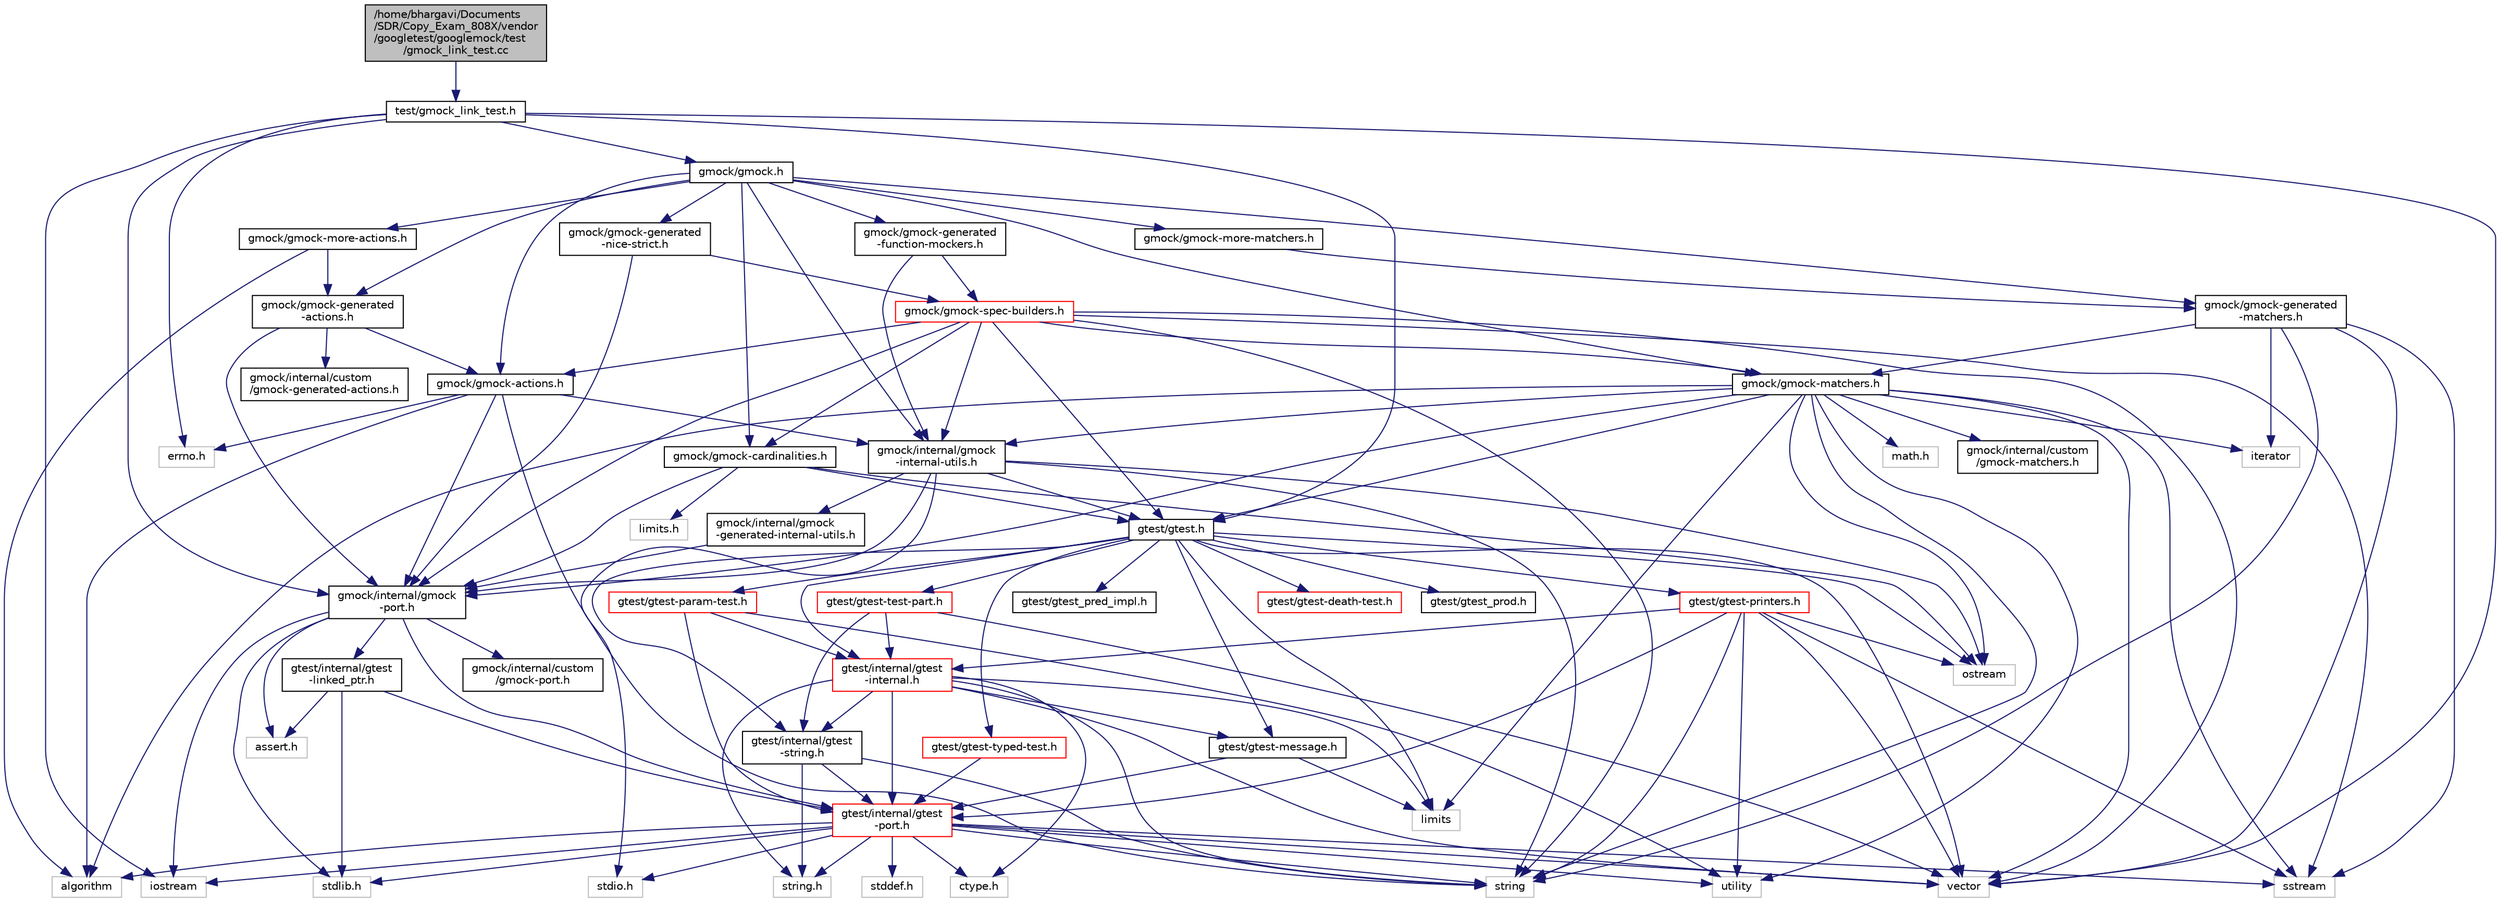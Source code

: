 digraph "/home/bhargavi/Documents/SDR/Copy_Exam_808X/vendor/googletest/googlemock/test/gmock_link_test.cc"
{
  edge [fontname="Helvetica",fontsize="10",labelfontname="Helvetica",labelfontsize="10"];
  node [fontname="Helvetica",fontsize="10",shape=record];
  Node1 [label="/home/bhargavi/Documents\l/SDR/Copy_Exam_808X/vendor\l/googletest/googlemock/test\l/gmock_link_test.cc",height=0.2,width=0.4,color="black", fillcolor="grey75", style="filled", fontcolor="black"];
  Node1 -> Node2 [color="midnightblue",fontsize="10",style="solid"];
  Node2 [label="test/gmock_link_test.h",height=0.2,width=0.4,color="black", fillcolor="white", style="filled",URL="$gmock__link__test_8h.html"];
  Node2 -> Node3 [color="midnightblue",fontsize="10",style="solid"];
  Node3 [label="gmock/gmock.h",height=0.2,width=0.4,color="black", fillcolor="white", style="filled",URL="$gmock_8h.html"];
  Node3 -> Node4 [color="midnightblue",fontsize="10",style="solid"];
  Node4 [label="gmock/gmock-actions.h",height=0.2,width=0.4,color="black", fillcolor="white", style="filled",URL="$gmock-actions_8h.html"];
  Node4 -> Node5 [color="midnightblue",fontsize="10",style="solid"];
  Node5 [label="errno.h",height=0.2,width=0.4,color="grey75", fillcolor="white", style="filled"];
  Node4 -> Node6 [color="midnightblue",fontsize="10",style="solid"];
  Node6 [label="algorithm",height=0.2,width=0.4,color="grey75", fillcolor="white", style="filled"];
  Node4 -> Node7 [color="midnightblue",fontsize="10",style="solid"];
  Node7 [label="string",height=0.2,width=0.4,color="grey75", fillcolor="white", style="filled"];
  Node4 -> Node8 [color="midnightblue",fontsize="10",style="solid"];
  Node8 [label="gmock/internal/gmock\l-internal-utils.h",height=0.2,width=0.4,color="black", fillcolor="white", style="filled",URL="$gmock-internal-utils_8h.html"];
  Node8 -> Node9 [color="midnightblue",fontsize="10",style="solid"];
  Node9 [label="stdio.h",height=0.2,width=0.4,color="grey75", fillcolor="white", style="filled"];
  Node8 -> Node10 [color="midnightblue",fontsize="10",style="solid"];
  Node10 [label="ostream",height=0.2,width=0.4,color="grey75", fillcolor="white", style="filled"];
  Node8 -> Node7 [color="midnightblue",fontsize="10",style="solid"];
  Node8 -> Node11 [color="midnightblue",fontsize="10",style="solid"];
  Node11 [label="gmock/internal/gmock\l-generated-internal-utils.h",height=0.2,width=0.4,color="black", fillcolor="white", style="filled",URL="$gmock-generated-internal-utils_8h.html"];
  Node11 -> Node12 [color="midnightblue",fontsize="10",style="solid"];
  Node12 [label="gmock/internal/gmock\l-port.h",height=0.2,width=0.4,color="black", fillcolor="white", style="filled",URL="$gmock-port_8h.html"];
  Node12 -> Node13 [color="midnightblue",fontsize="10",style="solid"];
  Node13 [label="assert.h",height=0.2,width=0.4,color="grey75", fillcolor="white", style="filled"];
  Node12 -> Node14 [color="midnightblue",fontsize="10",style="solid"];
  Node14 [label="stdlib.h",height=0.2,width=0.4,color="grey75", fillcolor="white", style="filled"];
  Node12 -> Node15 [color="midnightblue",fontsize="10",style="solid"];
  Node15 [label="iostream",height=0.2,width=0.4,color="grey75", fillcolor="white", style="filled"];
  Node12 -> Node16 [color="midnightblue",fontsize="10",style="solid"];
  Node16 [label="gtest/internal/gtest\l-linked_ptr.h",height=0.2,width=0.4,color="black", fillcolor="white", style="filled",URL="$gtest-linked__ptr_8h.html"];
  Node16 -> Node14 [color="midnightblue",fontsize="10",style="solid"];
  Node16 -> Node13 [color="midnightblue",fontsize="10",style="solid"];
  Node16 -> Node17 [color="midnightblue",fontsize="10",style="solid"];
  Node17 [label="gtest/internal/gtest\l-port.h",height=0.2,width=0.4,color="red", fillcolor="white", style="filled",URL="$gtest-port_8h.html"];
  Node17 -> Node18 [color="midnightblue",fontsize="10",style="solid"];
  Node18 [label="ctype.h",height=0.2,width=0.4,color="grey75", fillcolor="white", style="filled"];
  Node17 -> Node19 [color="midnightblue",fontsize="10",style="solid"];
  Node19 [label="stddef.h",height=0.2,width=0.4,color="grey75", fillcolor="white", style="filled"];
  Node17 -> Node14 [color="midnightblue",fontsize="10",style="solid"];
  Node17 -> Node9 [color="midnightblue",fontsize="10",style="solid"];
  Node17 -> Node20 [color="midnightblue",fontsize="10",style="solid"];
  Node20 [label="string.h",height=0.2,width=0.4,color="grey75", fillcolor="white", style="filled"];
  Node17 -> Node6 [color="midnightblue",fontsize="10",style="solid"];
  Node17 -> Node15 [color="midnightblue",fontsize="10",style="solid"];
  Node17 -> Node21 [color="midnightblue",fontsize="10",style="solid"];
  Node21 [label="sstream",height=0.2,width=0.4,color="grey75", fillcolor="white", style="filled"];
  Node17 -> Node7 [color="midnightblue",fontsize="10",style="solid"];
  Node17 -> Node22 [color="midnightblue",fontsize="10",style="solid"];
  Node22 [label="utility",height=0.2,width=0.4,color="grey75", fillcolor="white", style="filled"];
  Node17 -> Node23 [color="midnightblue",fontsize="10",style="solid"];
  Node23 [label="vector",height=0.2,width=0.4,color="grey75", fillcolor="white", style="filled"];
  Node12 -> Node17 [color="midnightblue",fontsize="10",style="solid"];
  Node12 -> Node24 [color="midnightblue",fontsize="10",style="solid"];
  Node24 [label="gmock/internal/custom\l/gmock-port.h",height=0.2,width=0.4,color="black", fillcolor="white", style="filled",URL="$custom_2gmock-port_8h.html"];
  Node8 -> Node12 [color="midnightblue",fontsize="10",style="solid"];
  Node8 -> Node25 [color="midnightblue",fontsize="10",style="solid"];
  Node25 [label="gtest/gtest.h",height=0.2,width=0.4,color="black", fillcolor="white", style="filled",URL="$gtest_8h.html"];
  Node25 -> Node26 [color="midnightblue",fontsize="10",style="solid"];
  Node26 [label="limits",height=0.2,width=0.4,color="grey75", fillcolor="white", style="filled"];
  Node25 -> Node10 [color="midnightblue",fontsize="10",style="solid"];
  Node25 -> Node23 [color="midnightblue",fontsize="10",style="solid"];
  Node25 -> Node27 [color="midnightblue",fontsize="10",style="solid"];
  Node27 [label="gtest/internal/gtest\l-internal.h",height=0.2,width=0.4,color="red", fillcolor="white", style="filled",URL="$gtest-internal_8h.html"];
  Node27 -> Node17 [color="midnightblue",fontsize="10",style="solid"];
  Node27 -> Node18 [color="midnightblue",fontsize="10",style="solid"];
  Node27 -> Node20 [color="midnightblue",fontsize="10",style="solid"];
  Node27 -> Node26 [color="midnightblue",fontsize="10",style="solid"];
  Node27 -> Node7 [color="midnightblue",fontsize="10",style="solid"];
  Node27 -> Node23 [color="midnightblue",fontsize="10",style="solid"];
  Node27 -> Node28 [color="midnightblue",fontsize="10",style="solid"];
  Node28 [label="gtest/gtest-message.h",height=0.2,width=0.4,color="black", fillcolor="white", style="filled",URL="$gtest-message_8h.html"];
  Node28 -> Node26 [color="midnightblue",fontsize="10",style="solid"];
  Node28 -> Node17 [color="midnightblue",fontsize="10",style="solid"];
  Node27 -> Node29 [color="midnightblue",fontsize="10",style="solid"];
  Node29 [label="gtest/internal/gtest\l-string.h",height=0.2,width=0.4,color="black", fillcolor="white", style="filled",URL="$gtest-string_8h.html"];
  Node29 -> Node20 [color="midnightblue",fontsize="10",style="solid"];
  Node29 -> Node7 [color="midnightblue",fontsize="10",style="solid"];
  Node29 -> Node17 [color="midnightblue",fontsize="10",style="solid"];
  Node25 -> Node29 [color="midnightblue",fontsize="10",style="solid"];
  Node25 -> Node30 [color="midnightblue",fontsize="10",style="solid"];
  Node30 [label="gtest/gtest-death-test.h",height=0.2,width=0.4,color="red", fillcolor="white", style="filled",URL="$gtest-death-test_8h.html"];
  Node25 -> Node28 [color="midnightblue",fontsize="10",style="solid"];
  Node25 -> Node31 [color="midnightblue",fontsize="10",style="solid"];
  Node31 [label="gtest/gtest-param-test.h",height=0.2,width=0.4,color="red", fillcolor="white", style="filled",URL="$gtest-param-test_8h.html"];
  Node31 -> Node17 [color="midnightblue",fontsize="10",style="solid"];
  Node31 -> Node22 [color="midnightblue",fontsize="10",style="solid"];
  Node31 -> Node27 [color="midnightblue",fontsize="10",style="solid"];
  Node25 -> Node32 [color="midnightblue",fontsize="10",style="solid"];
  Node32 [label="gtest/gtest-printers.h",height=0.2,width=0.4,color="red", fillcolor="white", style="filled",URL="$gtest-printers_8h.html"];
  Node32 -> Node10 [color="midnightblue",fontsize="10",style="solid"];
  Node32 -> Node21 [color="midnightblue",fontsize="10",style="solid"];
  Node32 -> Node7 [color="midnightblue",fontsize="10",style="solid"];
  Node32 -> Node22 [color="midnightblue",fontsize="10",style="solid"];
  Node32 -> Node23 [color="midnightblue",fontsize="10",style="solid"];
  Node32 -> Node17 [color="midnightblue",fontsize="10",style="solid"];
  Node32 -> Node27 [color="midnightblue",fontsize="10",style="solid"];
  Node25 -> Node33 [color="midnightblue",fontsize="10",style="solid"];
  Node33 [label="gtest/gtest_prod.h",height=0.2,width=0.4,color="black", fillcolor="white", style="filled",URL="$gtest__prod_8h.html"];
  Node25 -> Node34 [color="midnightblue",fontsize="10",style="solid"];
  Node34 [label="gtest/gtest-test-part.h",height=0.2,width=0.4,color="red", fillcolor="white", style="filled",URL="$gtest-test-part_8h.html"];
  Node34 -> Node23 [color="midnightblue",fontsize="10",style="solid"];
  Node34 -> Node27 [color="midnightblue",fontsize="10",style="solid"];
  Node34 -> Node29 [color="midnightblue",fontsize="10",style="solid"];
  Node25 -> Node35 [color="midnightblue",fontsize="10",style="solid"];
  Node35 [label="gtest/gtest-typed-test.h",height=0.2,width=0.4,color="red", fillcolor="white", style="filled",URL="$gtest-typed-test_8h.html"];
  Node35 -> Node17 [color="midnightblue",fontsize="10",style="solid"];
  Node25 -> Node36 [color="midnightblue",fontsize="10",style="solid"];
  Node36 [label="gtest/gtest_pred_impl.h",height=0.2,width=0.4,color="black", fillcolor="white", style="filled",URL="$gtest__pred__impl_8h.html"];
  Node4 -> Node12 [color="midnightblue",fontsize="10",style="solid"];
  Node3 -> Node37 [color="midnightblue",fontsize="10",style="solid"];
  Node37 [label="gmock/gmock-cardinalities.h",height=0.2,width=0.4,color="black", fillcolor="white", style="filled",URL="$gmock-cardinalities_8h.html"];
  Node37 -> Node38 [color="midnightblue",fontsize="10",style="solid"];
  Node38 [label="limits.h",height=0.2,width=0.4,color="grey75", fillcolor="white", style="filled"];
  Node37 -> Node10 [color="midnightblue",fontsize="10",style="solid"];
  Node37 -> Node12 [color="midnightblue",fontsize="10",style="solid"];
  Node37 -> Node25 [color="midnightblue",fontsize="10",style="solid"];
  Node3 -> Node39 [color="midnightblue",fontsize="10",style="solid"];
  Node39 [label="gmock/gmock-generated\l-actions.h",height=0.2,width=0.4,color="black", fillcolor="white", style="filled",URL="$gmock-generated-actions_8h.html"];
  Node39 -> Node4 [color="midnightblue",fontsize="10",style="solid"];
  Node39 -> Node12 [color="midnightblue",fontsize="10",style="solid"];
  Node39 -> Node40 [color="midnightblue",fontsize="10",style="solid"];
  Node40 [label="gmock/internal/custom\l/gmock-generated-actions.h",height=0.2,width=0.4,color="black", fillcolor="white", style="filled",URL="$internal_2custom_2gmock-generated-actions_8h.html"];
  Node3 -> Node41 [color="midnightblue",fontsize="10",style="solid"];
  Node41 [label="gmock/gmock-generated\l-function-mockers.h",height=0.2,width=0.4,color="black", fillcolor="white", style="filled",URL="$gmock-generated-function-mockers_8h.html"];
  Node41 -> Node42 [color="midnightblue",fontsize="10",style="solid"];
  Node42 [label="gmock/gmock-spec-builders.h",height=0.2,width=0.4,color="red", fillcolor="white", style="filled",URL="$gmock-spec-builders_8h.html"];
  Node42 -> Node21 [color="midnightblue",fontsize="10",style="solid"];
  Node42 -> Node7 [color="midnightblue",fontsize="10",style="solid"];
  Node42 -> Node23 [color="midnightblue",fontsize="10",style="solid"];
  Node42 -> Node4 [color="midnightblue",fontsize="10",style="solid"];
  Node42 -> Node37 [color="midnightblue",fontsize="10",style="solid"];
  Node42 -> Node43 [color="midnightblue",fontsize="10",style="solid"];
  Node43 [label="gmock/gmock-matchers.h",height=0.2,width=0.4,color="black", fillcolor="white", style="filled",URL="$gmock-matchers_8h.html"];
  Node43 -> Node44 [color="midnightblue",fontsize="10",style="solid"];
  Node44 [label="math.h",height=0.2,width=0.4,color="grey75", fillcolor="white", style="filled"];
  Node43 -> Node6 [color="midnightblue",fontsize="10",style="solid"];
  Node43 -> Node45 [color="midnightblue",fontsize="10",style="solid"];
  Node45 [label="iterator",height=0.2,width=0.4,color="grey75", fillcolor="white", style="filled"];
  Node43 -> Node26 [color="midnightblue",fontsize="10",style="solid"];
  Node43 -> Node10 [color="midnightblue",fontsize="10",style="solid"];
  Node43 -> Node21 [color="midnightblue",fontsize="10",style="solid"];
  Node43 -> Node7 [color="midnightblue",fontsize="10",style="solid"];
  Node43 -> Node22 [color="midnightblue",fontsize="10",style="solid"];
  Node43 -> Node23 [color="midnightblue",fontsize="10",style="solid"];
  Node43 -> Node8 [color="midnightblue",fontsize="10",style="solid"];
  Node43 -> Node12 [color="midnightblue",fontsize="10",style="solid"];
  Node43 -> Node25 [color="midnightblue",fontsize="10",style="solid"];
  Node43 -> Node46 [color="midnightblue",fontsize="10",style="solid"];
  Node46 [label="gmock/internal/custom\l/gmock-matchers.h",height=0.2,width=0.4,color="black", fillcolor="white", style="filled",URL="$internal_2custom_2gmock-matchers_8h.html"];
  Node42 -> Node8 [color="midnightblue",fontsize="10",style="solid"];
  Node42 -> Node12 [color="midnightblue",fontsize="10",style="solid"];
  Node42 -> Node25 [color="midnightblue",fontsize="10",style="solid"];
  Node41 -> Node8 [color="midnightblue",fontsize="10",style="solid"];
  Node3 -> Node47 [color="midnightblue",fontsize="10",style="solid"];
  Node47 [label="gmock/gmock-generated\l-nice-strict.h",height=0.2,width=0.4,color="black", fillcolor="white", style="filled",URL="$gmock-generated-nice-strict_8h.html"];
  Node47 -> Node42 [color="midnightblue",fontsize="10",style="solid"];
  Node47 -> Node12 [color="midnightblue",fontsize="10",style="solid"];
  Node3 -> Node48 [color="midnightblue",fontsize="10",style="solid"];
  Node48 [label="gmock/gmock-generated\l-matchers.h",height=0.2,width=0.4,color="black", fillcolor="white", style="filled",URL="$gmock-generated-matchers_8h.html"];
  Node48 -> Node45 [color="midnightblue",fontsize="10",style="solid"];
  Node48 -> Node21 [color="midnightblue",fontsize="10",style="solid"];
  Node48 -> Node7 [color="midnightblue",fontsize="10",style="solid"];
  Node48 -> Node23 [color="midnightblue",fontsize="10",style="solid"];
  Node48 -> Node43 [color="midnightblue",fontsize="10",style="solid"];
  Node3 -> Node43 [color="midnightblue",fontsize="10",style="solid"];
  Node3 -> Node49 [color="midnightblue",fontsize="10",style="solid"];
  Node49 [label="gmock/gmock-more-actions.h",height=0.2,width=0.4,color="black", fillcolor="white", style="filled",URL="$gmock-more-actions_8h.html"];
  Node49 -> Node6 [color="midnightblue",fontsize="10",style="solid"];
  Node49 -> Node39 [color="midnightblue",fontsize="10",style="solid"];
  Node3 -> Node50 [color="midnightblue",fontsize="10",style="solid"];
  Node50 [label="gmock/gmock-more-matchers.h",height=0.2,width=0.4,color="black", fillcolor="white", style="filled",URL="$gmock-more-matchers_8h.html"];
  Node50 -> Node48 [color="midnightblue",fontsize="10",style="solid"];
  Node3 -> Node8 [color="midnightblue",fontsize="10",style="solid"];
  Node2 -> Node5 [color="midnightblue",fontsize="10",style="solid"];
  Node2 -> Node12 [color="midnightblue",fontsize="10",style="solid"];
  Node2 -> Node25 [color="midnightblue",fontsize="10",style="solid"];
  Node2 -> Node15 [color="midnightblue",fontsize="10",style="solid"];
  Node2 -> Node23 [color="midnightblue",fontsize="10",style="solid"];
}

